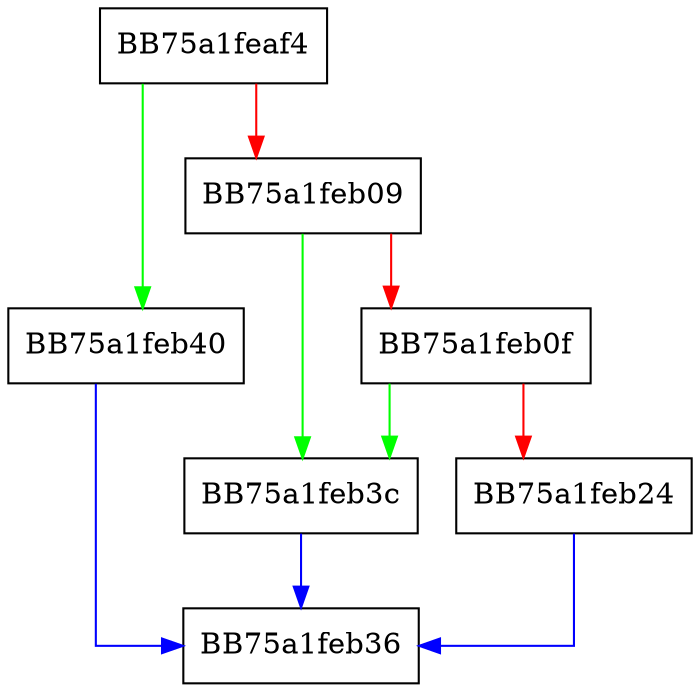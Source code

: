 digraph luaV_tonumber {
  node [shape="box"];
  graph [splines=ortho];
  BB75a1feaf4 -> BB75a1feb40 [color="green"];
  BB75a1feaf4 -> BB75a1feb09 [color="red"];
  BB75a1feb09 -> BB75a1feb3c [color="green"];
  BB75a1feb09 -> BB75a1feb0f [color="red"];
  BB75a1feb0f -> BB75a1feb3c [color="green"];
  BB75a1feb0f -> BB75a1feb24 [color="red"];
  BB75a1feb24 -> BB75a1feb36 [color="blue"];
  BB75a1feb3c -> BB75a1feb36 [color="blue"];
  BB75a1feb40 -> BB75a1feb36 [color="blue"];
}